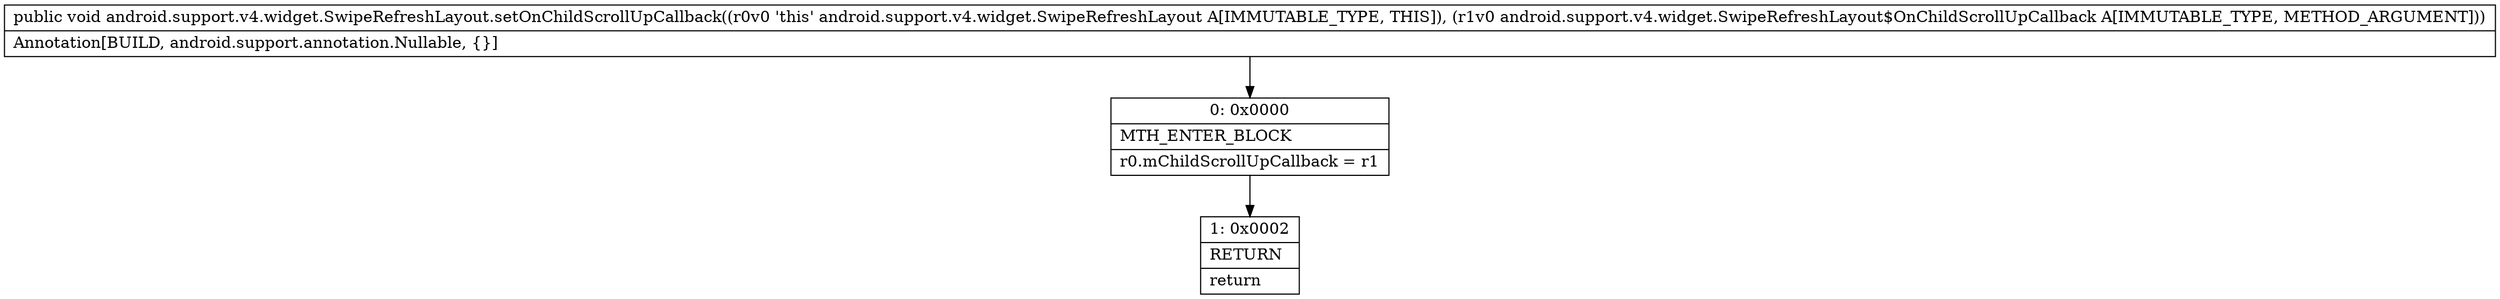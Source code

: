 digraph "CFG forandroid.support.v4.widget.SwipeRefreshLayout.setOnChildScrollUpCallback(Landroid\/support\/v4\/widget\/SwipeRefreshLayout$OnChildScrollUpCallback;)V" {
Node_0 [shape=record,label="{0\:\ 0x0000|MTH_ENTER_BLOCK\l|r0.mChildScrollUpCallback = r1\l}"];
Node_1 [shape=record,label="{1\:\ 0x0002|RETURN\l|return\l}"];
MethodNode[shape=record,label="{public void android.support.v4.widget.SwipeRefreshLayout.setOnChildScrollUpCallback((r0v0 'this' android.support.v4.widget.SwipeRefreshLayout A[IMMUTABLE_TYPE, THIS]), (r1v0 android.support.v4.widget.SwipeRefreshLayout$OnChildScrollUpCallback A[IMMUTABLE_TYPE, METHOD_ARGUMENT]))  | Annotation[BUILD, android.support.annotation.Nullable, \{\}]\l}"];
MethodNode -> Node_0;
Node_0 -> Node_1;
}

